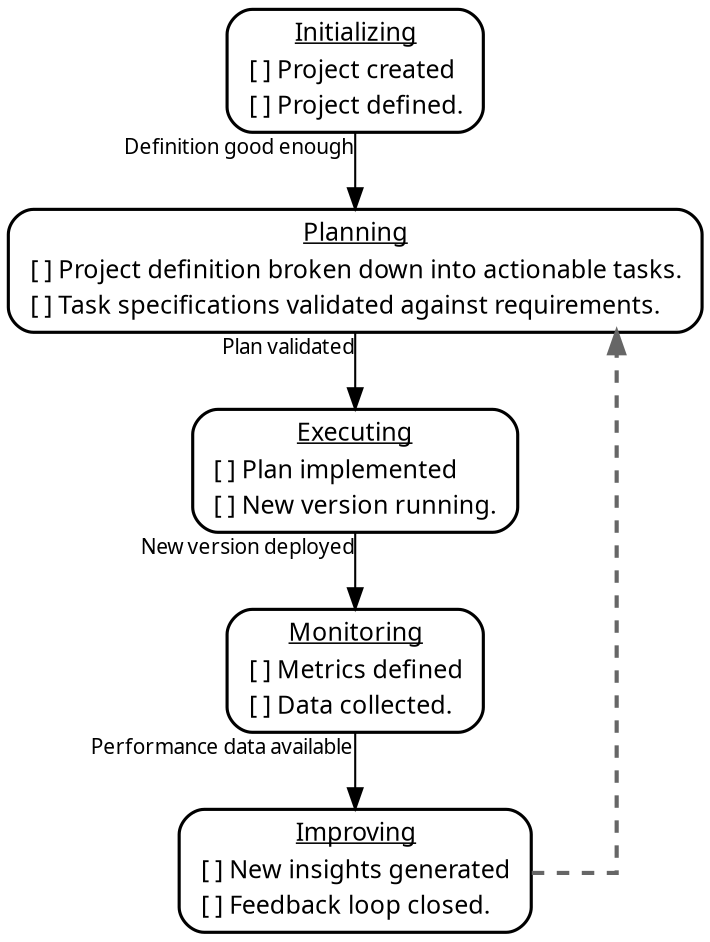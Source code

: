 digraph StatesAndPhases {
    // Graph settings
    rankdir=TB; // Top to Bottom
    splines=ortho; // Orthogonal (right-angled) edges
    overlap=false; // Prevent node overlap
    nodesep=0.5; // Revert node separation
    ranksep=0.5; // Revert rank separation
    node [shape=Mrecord, style="filled", fillcolor="white", fontname="sans-serif", fontsize=12, color="black", penwidth=1.5]; // Node styling with subtle border
    edge [fontname="sans-serif", fontsize=10, color="black"]; // Edge styling

    // Nodes with fulfillment criteria using HTML-like labels
    "Initializing" [label=<
        <TABLE BORDER="0" CELLBORDER="0" CELLSPACING="0">
            <TR><TD COLSPAN="2"><U>Initializing</U></TD></TR>
            <TR><TD ALIGN="LEFT">[ ] Project created</TD></TR>
            <TR><TD ALIGN="LEFT">[ ] Project defined.</TD></TR>
        </TABLE>
    >];
    "Planning" [label=<
        <TABLE BORDER="0" CELLBORDER="0" CELLSPACING="0">
            <TR><TD COLSPAN="2"><U>Planning</U></TD></TR>
            <TR><TD ALIGN="LEFT">[ ] Project definition broken down into actionable tasks.</TD></TR>
            <TR><TD ALIGN="LEFT">[ ] Task specifications validated against requirements.</TD></TR>
        </TABLE>
    >];
    "Executing" [label=<
        <TABLE BORDER="0" CELLBORDER="0" CELLSPACING="0">
            <TR><TD COLSPAN="2"><U>Executing</U></TD></TR>
            <TR><TD ALIGN="LEFT">[ ] Plan implemented</TD></TR>
            <TR><TD ALIGN="LEFT">[ ] New version running.</TD></TR>
        </TABLE>
    >];
    "Monitoring" [label=<
        <TABLE BORDER="0" CELLBORDER="0" CELLSPACING="0">
            <TR><TD COLSPAN="2"><U>Monitoring</U></TD></TR>
            <TR><TD ALIGN="LEFT">[ ] Metrics defined</TD></TR>
            <TR><TD ALIGN="LEFT">[ ] Data collected.</TD></TR>
        </TABLE>
    >];
    "Improving" [label=<
        <TABLE BORDER="0" CELLBORDER="0" CELLSPACING="0">
            <TR><TD COLSPAN="2"><U>Improving</U></TD></TR>
            <TR><TD ALIGN="LEFT">[ ] New insights generated</TD></TR>
            <TR><TD ALIGN="LEFT">[ ] Feedback loop closed.</TD></TR>
        </TABLE>
    >];

    // Edges (transitions) - using xlabel for orthogonal splines
    "Initializing" -> "Planning" [xlabel="Definition good enough"];
    "Planning" -> "Executing" [xlabel="Plan validated"];
    "Executing" -> "Monitoring" [xlabel="New version deployed"];
    "Monitoring" -> "Improving" [xlabel="Performance data available"];
    "Improving" -> "Planning" [constraint=false, penwidth=2, style=dashed, color="#666666"]; // Highlighted loop, label removed
}